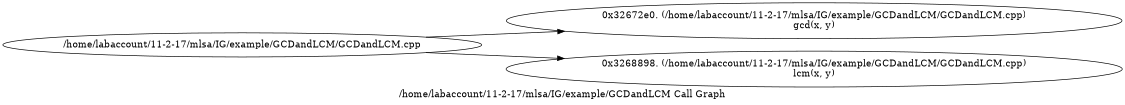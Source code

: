 digraph "/home/labaccount/11-2-17/mlsa/IG/example/GCDandLCM Call Graph" {
	graph [dpi=300
		rankdir=LR
		size="7.5, 10"
		label="/home/labaccount/11-2-17/mlsa/IG/example/GCDandLCM Call Graph"
	];

	Node0x512064522 [shape=oval, label="/home/labaccount/11-2-17/mlsa/IG/example/GCDandLCM/GCDandLCM.cpp"];
	Node0x794405654 [shape=oval, label="0x32672e0. (/home/labaccount/11-2-17/mlsa/IG/example/GCDandLCM/GCDandLCM.cpp)\ngcd(x, y)"];
	Node0x512064522 -> Node0x794405654;
	Node0x369595102 [shape=oval, label="0x3268898. (/home/labaccount/11-2-17/mlsa/IG/example/GCDandLCM/GCDandLCM.cpp)\nlcm(x, y)"];
	Node0x512064522 -> Node0x369595102;
}